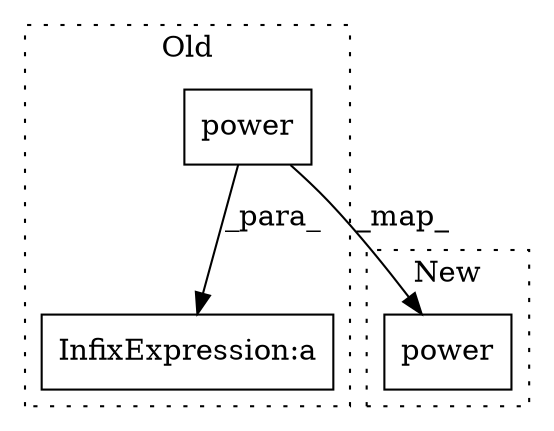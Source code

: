 digraph G {
subgraph cluster0 {
1 [label="power" a="32" s="4170,4189" l="6,1" shape="box"];
3 [label="InfixExpression:a" a="27" s="4190" l="3" shape="box"];
label = "Old";
style="dotted";
}
subgraph cluster1 {
2 [label="power" a="32" s="4171,4190" l="6,1" shape="box"];
label = "New";
style="dotted";
}
1 -> 2 [label="_map_"];
1 -> 3 [label="_para_"];
}